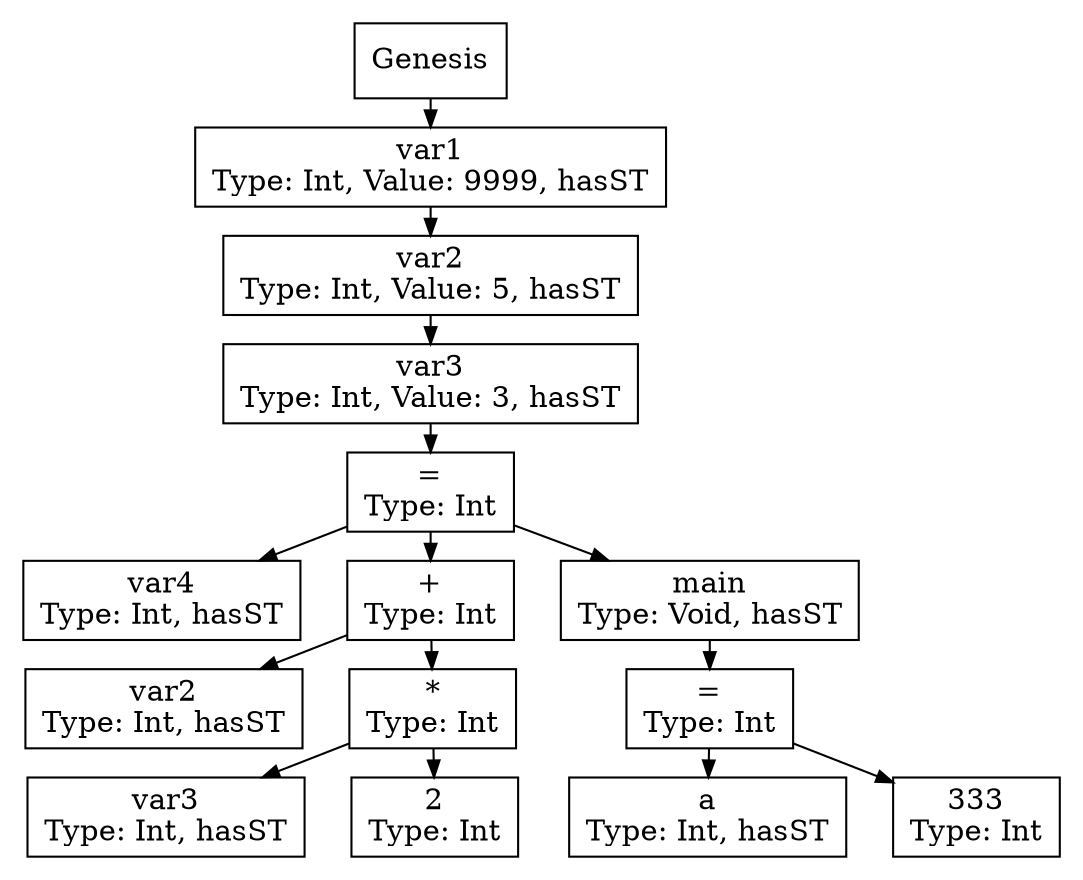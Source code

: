 digraph D {
graph [ dpi = 150 ]
nodesep=0.3;
ranksep=0.2;
margin=0.1;
node [shape=box];
edge [arrowsize=0.8];

Genesis [label="Genesis"];
Genesis -> var1;
var1 [label="var1\nType: Int, Value: 9999, hasST"];
var1 -> var2;
var2 [label="var2\nType: Int, Value: 5, hasST"];
var2 -> var3;
var3 [label="var3\nType: Int, Value: 3, hasST"];
var3 -> ASSIGN_3;
ASSIGN_3 [label="=\nType: Int"];
ASSIGN_3 -> var4;
var4 [label="var4\nType: Int, hasST"];
ASSIGN_3 -> PLUS_0;
PLUS_0 [label="+\nType: Int"];
PLUS_0 -> var2_0;
var2_0 [label="var2\nType: Int, hasST"];
PLUS_0 -> TIMES0;
TIMES0 [label="*\nType: Int"];
TIMES0 -> var3_1;
var3_1 [label="var3\nType: Int, hasST"];
TIMES0 -> N2_3;
N2_3 [label="2\nType: Int"];
ASSIGN_3 -> main_0;
main_0 [label="main\nType: Void, hasST"];
main_0 -> ASSIGN_4;
ASSIGN_4 [label="=\nType: Int"];
ASSIGN_4 -> a_2;
a_2 [label="a\nType: Int, hasST"];
ASSIGN_4 -> N333_4;
N333_4 [label="333\nType: Int"];

}